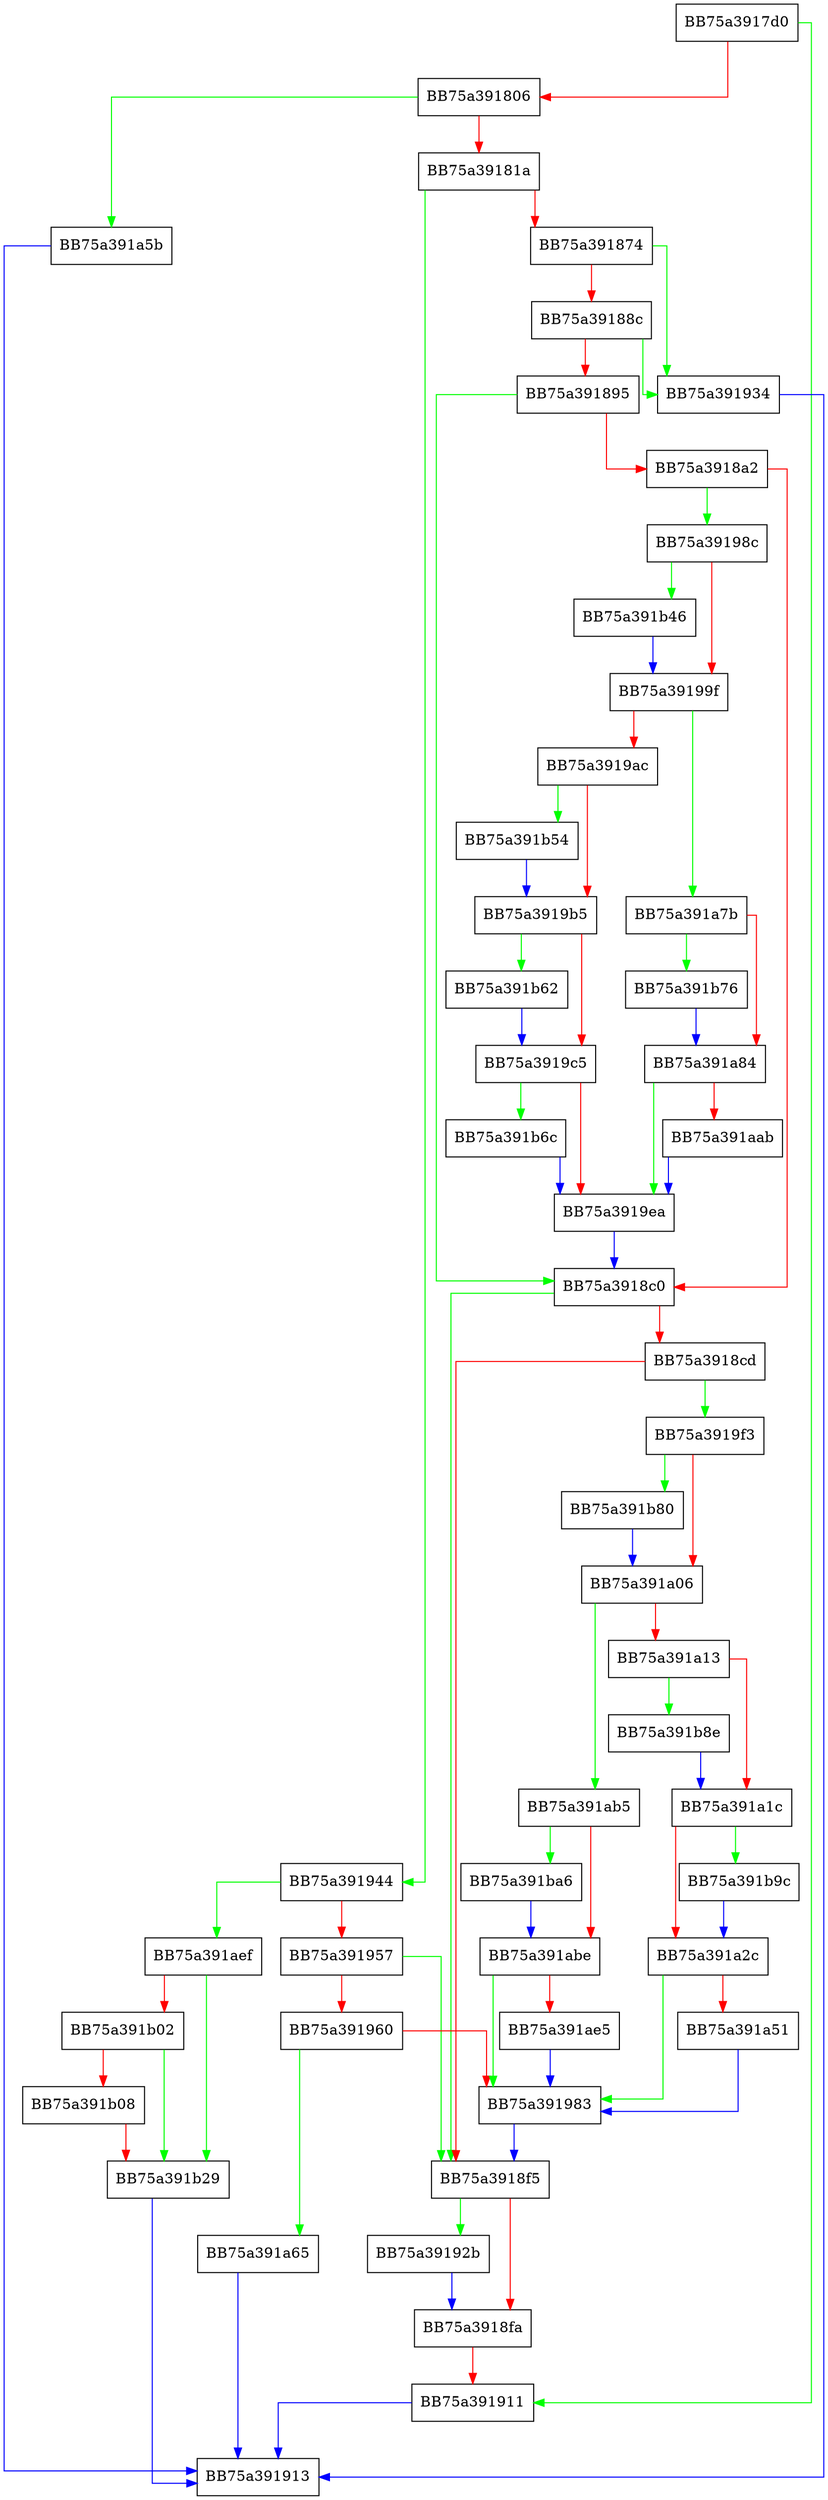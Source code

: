 digraph Read {
  node [shape="box"];
  graph [splines=ortho];
  BB75a3917d0 -> BB75a391911 [color="green"];
  BB75a3917d0 -> BB75a391806 [color="red"];
  BB75a391806 -> BB75a391a5b [color="green"];
  BB75a391806 -> BB75a39181a [color="red"];
  BB75a39181a -> BB75a391944 [color="green"];
  BB75a39181a -> BB75a391874 [color="red"];
  BB75a391874 -> BB75a391934 [color="green"];
  BB75a391874 -> BB75a39188c [color="red"];
  BB75a39188c -> BB75a391934 [color="green"];
  BB75a39188c -> BB75a391895 [color="red"];
  BB75a391895 -> BB75a3918c0 [color="green"];
  BB75a391895 -> BB75a3918a2 [color="red"];
  BB75a3918a2 -> BB75a39198c [color="green"];
  BB75a3918a2 -> BB75a3918c0 [color="red"];
  BB75a3918c0 -> BB75a3918f5 [color="green"];
  BB75a3918c0 -> BB75a3918cd [color="red"];
  BB75a3918cd -> BB75a3919f3 [color="green"];
  BB75a3918cd -> BB75a3918f5 [color="red"];
  BB75a3918f5 -> BB75a39192b [color="green"];
  BB75a3918f5 -> BB75a3918fa [color="red"];
  BB75a3918fa -> BB75a391911 [color="red"];
  BB75a391911 -> BB75a391913 [color="blue"];
  BB75a39192b -> BB75a3918fa [color="blue"];
  BB75a391934 -> BB75a391913 [color="blue"];
  BB75a391944 -> BB75a391aef [color="green"];
  BB75a391944 -> BB75a391957 [color="red"];
  BB75a391957 -> BB75a3918f5 [color="green"];
  BB75a391957 -> BB75a391960 [color="red"];
  BB75a391960 -> BB75a391a65 [color="green"];
  BB75a391960 -> BB75a391983 [color="red"];
  BB75a391983 -> BB75a3918f5 [color="blue"];
  BB75a39198c -> BB75a391b46 [color="green"];
  BB75a39198c -> BB75a39199f [color="red"];
  BB75a39199f -> BB75a391a7b [color="green"];
  BB75a39199f -> BB75a3919ac [color="red"];
  BB75a3919ac -> BB75a391b54 [color="green"];
  BB75a3919ac -> BB75a3919b5 [color="red"];
  BB75a3919b5 -> BB75a391b62 [color="green"];
  BB75a3919b5 -> BB75a3919c5 [color="red"];
  BB75a3919c5 -> BB75a391b6c [color="green"];
  BB75a3919c5 -> BB75a3919ea [color="red"];
  BB75a3919ea -> BB75a3918c0 [color="blue"];
  BB75a3919f3 -> BB75a391b80 [color="green"];
  BB75a3919f3 -> BB75a391a06 [color="red"];
  BB75a391a06 -> BB75a391ab5 [color="green"];
  BB75a391a06 -> BB75a391a13 [color="red"];
  BB75a391a13 -> BB75a391b8e [color="green"];
  BB75a391a13 -> BB75a391a1c [color="red"];
  BB75a391a1c -> BB75a391b9c [color="green"];
  BB75a391a1c -> BB75a391a2c [color="red"];
  BB75a391a2c -> BB75a391983 [color="green"];
  BB75a391a2c -> BB75a391a51 [color="red"];
  BB75a391a51 -> BB75a391983 [color="blue"];
  BB75a391a5b -> BB75a391913 [color="blue"];
  BB75a391a65 -> BB75a391913 [color="blue"];
  BB75a391a7b -> BB75a391b76 [color="green"];
  BB75a391a7b -> BB75a391a84 [color="red"];
  BB75a391a84 -> BB75a3919ea [color="green"];
  BB75a391a84 -> BB75a391aab [color="red"];
  BB75a391aab -> BB75a3919ea [color="blue"];
  BB75a391ab5 -> BB75a391ba6 [color="green"];
  BB75a391ab5 -> BB75a391abe [color="red"];
  BB75a391abe -> BB75a391983 [color="green"];
  BB75a391abe -> BB75a391ae5 [color="red"];
  BB75a391ae5 -> BB75a391983 [color="blue"];
  BB75a391aef -> BB75a391b29 [color="green"];
  BB75a391aef -> BB75a391b02 [color="red"];
  BB75a391b02 -> BB75a391b29 [color="green"];
  BB75a391b02 -> BB75a391b08 [color="red"];
  BB75a391b08 -> BB75a391b29 [color="red"];
  BB75a391b29 -> BB75a391913 [color="blue"];
  BB75a391b46 -> BB75a39199f [color="blue"];
  BB75a391b54 -> BB75a3919b5 [color="blue"];
  BB75a391b62 -> BB75a3919c5 [color="blue"];
  BB75a391b6c -> BB75a3919ea [color="blue"];
  BB75a391b76 -> BB75a391a84 [color="blue"];
  BB75a391b80 -> BB75a391a06 [color="blue"];
  BB75a391b8e -> BB75a391a1c [color="blue"];
  BB75a391b9c -> BB75a391a2c [color="blue"];
  BB75a391ba6 -> BB75a391abe [color="blue"];
}